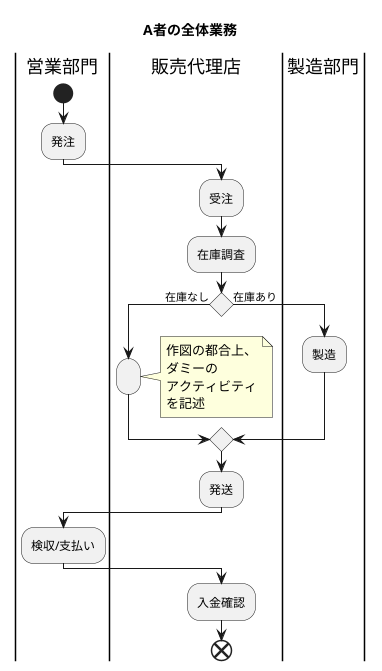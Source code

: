 @startuml アクティビティ図
title A者の全体業務

|営業部門|
start
:発注;

    |販売代理店|
    :受注;
    :在庫調査;
    if () then (在庫なし)
        :;
        note right
            作図の都合上、
            ダミーの
            アクティビティ
            を記述
        end note
    else (在庫あり)
        |製造部門|
        :製造;
    endif

|販売代理店|
:発送;

|営業部門|
:検収/支払い;

|販売代理店|
:入金確認;

end
@enduml